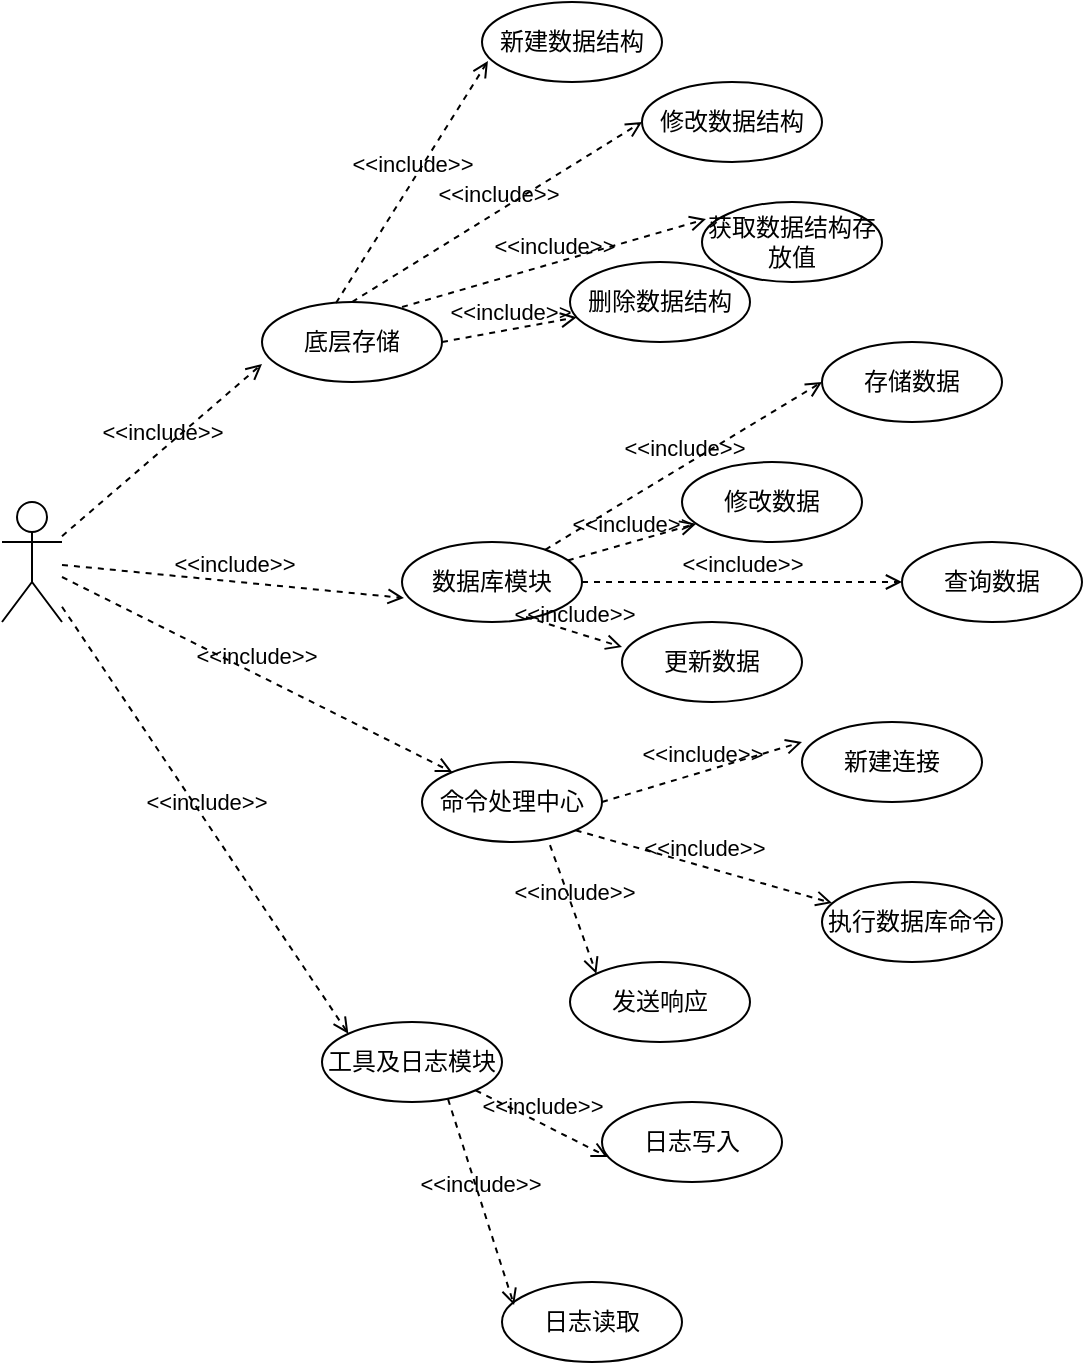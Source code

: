 <mxfile version="21.1.7" type="github">
  <diagram name="第 1 页" id="HJXjO-YpkikD1G_yznTs">
    <mxGraphModel dx="1207" dy="778" grid="0" gridSize="10" guides="1" tooltips="1" connect="1" arrows="1" fold="1" page="1" pageScale="1" pageWidth="827" pageHeight="1169" math="0" shadow="0">
      <root>
        <mxCell id="0" />
        <mxCell id="1" parent="0" />
        <mxCell id="R8kIFwr_YmNAj3nNOSQg-1" value="" style="shape=umlActor;verticalLabelPosition=bottom;verticalAlign=top;html=1;outlineConnect=0;" vertex="1" parent="1">
          <mxGeometry x="40" y="280" width="30" height="60" as="geometry" />
        </mxCell>
        <mxCell id="R8kIFwr_YmNAj3nNOSQg-2" value="底层存储" style="ellipse;whiteSpace=wrap;html=1;" vertex="1" parent="1">
          <mxGeometry x="170" y="180" width="90" height="40" as="geometry" />
        </mxCell>
        <mxCell id="R8kIFwr_YmNAj3nNOSQg-3" value="数据库模块" style="ellipse;whiteSpace=wrap;html=1;" vertex="1" parent="1">
          <mxGeometry x="240" y="300" width="90" height="40" as="geometry" />
        </mxCell>
        <mxCell id="R8kIFwr_YmNAj3nNOSQg-4" value="命令处理中心" style="ellipse;whiteSpace=wrap;html=1;" vertex="1" parent="1">
          <mxGeometry x="250" y="410" width="90" height="40" as="geometry" />
        </mxCell>
        <mxCell id="R8kIFwr_YmNAj3nNOSQg-5" value="工具及日志模块" style="ellipse;whiteSpace=wrap;html=1;" vertex="1" parent="1">
          <mxGeometry x="200" y="540" width="90" height="40" as="geometry" />
        </mxCell>
        <mxCell id="R8kIFwr_YmNAj3nNOSQg-7" value="&amp;lt;&amp;lt;include&amp;gt;&amp;gt;" style="html=1;verticalAlign=bottom;labelBackgroundColor=none;endArrow=open;endFill=0;dashed=1;rounded=0;entryX=0;entryY=0.775;entryDx=0;entryDy=0;entryPerimeter=0;" edge="1" parent="1" source="R8kIFwr_YmNAj3nNOSQg-1" target="R8kIFwr_YmNAj3nNOSQg-2">
          <mxGeometry width="160" relative="1" as="geometry">
            <mxPoint x="100" y="280" as="sourcePoint" />
            <mxPoint x="260" y="280" as="targetPoint" />
          </mxGeometry>
        </mxCell>
        <mxCell id="R8kIFwr_YmNAj3nNOSQg-8" value="&amp;lt;&amp;lt;include&amp;gt;&amp;gt;" style="html=1;verticalAlign=bottom;labelBackgroundColor=none;endArrow=open;endFill=0;dashed=1;rounded=0;entryX=0.011;entryY=0.7;entryDx=0;entryDy=0;entryPerimeter=0;" edge="1" parent="1" source="R8kIFwr_YmNAj3nNOSQg-1" target="R8kIFwr_YmNAj3nNOSQg-3">
          <mxGeometry width="160" relative="1" as="geometry">
            <mxPoint x="80" y="320" as="sourcePoint" />
            <mxPoint x="220" y="320" as="targetPoint" />
          </mxGeometry>
        </mxCell>
        <mxCell id="R8kIFwr_YmNAj3nNOSQg-9" value="&amp;lt;&amp;lt;include&amp;gt;&amp;gt;" style="html=1;verticalAlign=bottom;labelBackgroundColor=none;endArrow=open;endFill=0;dashed=1;rounded=0;" edge="1" parent="1" source="R8kIFwr_YmNAj3nNOSQg-1" target="R8kIFwr_YmNAj3nNOSQg-4">
          <mxGeometry width="160" relative="1" as="geometry">
            <mxPoint x="110" y="370" as="sourcePoint" />
            <mxPoint x="270" y="370" as="targetPoint" />
          </mxGeometry>
        </mxCell>
        <mxCell id="R8kIFwr_YmNAj3nNOSQg-10" value="&amp;lt;&amp;lt;include&amp;gt;&amp;gt;" style="html=1;verticalAlign=bottom;labelBackgroundColor=none;endArrow=open;endFill=0;dashed=1;rounded=0;entryX=0;entryY=0;entryDx=0;entryDy=0;" edge="1" parent="1" source="R8kIFwr_YmNAj3nNOSQg-1" target="R8kIFwr_YmNAj3nNOSQg-5">
          <mxGeometry width="160" relative="1" as="geometry">
            <mxPoint x="-10" y="410" as="sourcePoint" />
            <mxPoint x="150" y="410" as="targetPoint" />
          </mxGeometry>
        </mxCell>
        <mxCell id="R8kIFwr_YmNAj3nNOSQg-11" value="新建数据结构" style="ellipse;whiteSpace=wrap;html=1;" vertex="1" parent="1">
          <mxGeometry x="280" y="30" width="90" height="40" as="geometry" />
        </mxCell>
        <mxCell id="R8kIFwr_YmNAj3nNOSQg-12" value="修改数据结构" style="ellipse;whiteSpace=wrap;html=1;" vertex="1" parent="1">
          <mxGeometry x="360" y="70" width="90" height="40" as="geometry" />
        </mxCell>
        <mxCell id="R8kIFwr_YmNAj3nNOSQg-13" value="获取数据结构存放值" style="ellipse;whiteSpace=wrap;html=1;" vertex="1" parent="1">
          <mxGeometry x="390" y="130" width="90" height="40" as="geometry" />
        </mxCell>
        <mxCell id="R8kIFwr_YmNAj3nNOSQg-14" value="删除数据结构" style="ellipse;whiteSpace=wrap;html=1;" vertex="1" parent="1">
          <mxGeometry x="324" y="160" width="90" height="40" as="geometry" />
        </mxCell>
        <mxCell id="R8kIFwr_YmNAj3nNOSQg-15" value="发送响应" style="ellipse;whiteSpace=wrap;html=1;" vertex="1" parent="1">
          <mxGeometry x="324" y="510" width="90" height="40" as="geometry" />
        </mxCell>
        <mxCell id="R8kIFwr_YmNAj3nNOSQg-16" value="新建连接" style="ellipse;whiteSpace=wrap;html=1;" vertex="1" parent="1">
          <mxGeometry x="440" y="390" width="90" height="40" as="geometry" />
        </mxCell>
        <mxCell id="R8kIFwr_YmNAj3nNOSQg-17" value="日志读取" style="ellipse;whiteSpace=wrap;html=1;" vertex="1" parent="1">
          <mxGeometry x="290" y="670" width="90" height="40" as="geometry" />
        </mxCell>
        <mxCell id="R8kIFwr_YmNAj3nNOSQg-18" value="日志写入" style="ellipse;whiteSpace=wrap;html=1;" vertex="1" parent="1">
          <mxGeometry x="340" y="580" width="90" height="40" as="geometry" />
        </mxCell>
        <mxCell id="R8kIFwr_YmNAj3nNOSQg-23" value="修改数据" style="ellipse;whiteSpace=wrap;html=1;" vertex="1" parent="1">
          <mxGeometry x="380" y="260" width="90" height="40" as="geometry" />
        </mxCell>
        <mxCell id="R8kIFwr_YmNAj3nNOSQg-24" value="存储数据" style="ellipse;whiteSpace=wrap;html=1;" vertex="1" parent="1">
          <mxGeometry x="450" y="200" width="90" height="40" as="geometry" />
        </mxCell>
        <mxCell id="R8kIFwr_YmNAj3nNOSQg-25" value="查询数据" style="ellipse;whiteSpace=wrap;html=1;" vertex="1" parent="1">
          <mxGeometry x="490" y="300" width="90" height="40" as="geometry" />
        </mxCell>
        <mxCell id="R8kIFwr_YmNAj3nNOSQg-26" value="更新数据" style="ellipse;whiteSpace=wrap;html=1;" vertex="1" parent="1">
          <mxGeometry x="350" y="340" width="90" height="40" as="geometry" />
        </mxCell>
        <mxCell id="R8kIFwr_YmNAj3nNOSQg-27" value="执行数据库命令" style="ellipse;whiteSpace=wrap;html=1;" vertex="1" parent="1">
          <mxGeometry x="450" y="470" width="90" height="40" as="geometry" />
        </mxCell>
        <mxCell id="R8kIFwr_YmNAj3nNOSQg-28" value="&amp;lt;&amp;lt;include&amp;gt;&amp;gt;" style="html=1;verticalAlign=bottom;labelBackgroundColor=none;endArrow=open;endFill=0;dashed=1;rounded=0;entryX=0.033;entryY=0.738;entryDx=0;entryDy=0;entryPerimeter=0;exitX=0.411;exitY=0.013;exitDx=0;exitDy=0;exitPerimeter=0;" edge="1" parent="1" source="R8kIFwr_YmNAj3nNOSQg-2" target="R8kIFwr_YmNAj3nNOSQg-11">
          <mxGeometry width="160" relative="1" as="geometry">
            <mxPoint x="90" y="100" as="sourcePoint" />
            <mxPoint x="250" y="100" as="targetPoint" />
          </mxGeometry>
        </mxCell>
        <mxCell id="R8kIFwr_YmNAj3nNOSQg-29" value="&amp;lt;&amp;lt;include&amp;gt;&amp;gt;" style="html=1;verticalAlign=bottom;labelBackgroundColor=none;endArrow=open;endFill=0;dashed=1;rounded=0;entryX=0;entryY=0.5;entryDx=0;entryDy=0;exitX=0.5;exitY=0;exitDx=0;exitDy=0;" edge="1" parent="1" source="R8kIFwr_YmNAj3nNOSQg-2" target="R8kIFwr_YmNAj3nNOSQg-12">
          <mxGeometry width="160" relative="1" as="geometry">
            <mxPoint x="20" y="100" as="sourcePoint" />
            <mxPoint x="180" y="100" as="targetPoint" />
          </mxGeometry>
        </mxCell>
        <mxCell id="R8kIFwr_YmNAj3nNOSQg-30" value="&amp;lt;&amp;lt;include&amp;gt;&amp;gt;" style="html=1;verticalAlign=bottom;labelBackgroundColor=none;endArrow=open;endFill=0;dashed=1;rounded=0;entryX=0.022;entryY=0.213;entryDx=0;entryDy=0;entryPerimeter=0;exitX=0.778;exitY=0.063;exitDx=0;exitDy=0;exitPerimeter=0;" edge="1" parent="1" source="R8kIFwr_YmNAj3nNOSQg-2" target="R8kIFwr_YmNAj3nNOSQg-13">
          <mxGeometry width="160" relative="1" as="geometry">
            <mxPoint x="40" y="110" as="sourcePoint" />
            <mxPoint x="380" y="140" as="targetPoint" />
          </mxGeometry>
        </mxCell>
        <mxCell id="R8kIFwr_YmNAj3nNOSQg-31" value="&amp;lt;&amp;lt;include&amp;gt;&amp;gt;" style="html=1;verticalAlign=bottom;labelBackgroundColor=none;endArrow=open;endFill=0;dashed=1;rounded=0;exitX=1;exitY=0.5;exitDx=0;exitDy=0;" edge="1" parent="1" source="R8kIFwr_YmNAj3nNOSQg-2" target="R8kIFwr_YmNAj3nNOSQg-14">
          <mxGeometry width="160" relative="1" as="geometry">
            <mxPoint x="170" y="240" as="sourcePoint" />
            <mxPoint x="330" y="240" as="targetPoint" />
          </mxGeometry>
        </mxCell>
        <mxCell id="R8kIFwr_YmNAj3nNOSQg-32" value="&amp;lt;&amp;lt;include&amp;gt;&amp;gt;" style="html=1;verticalAlign=bottom;labelBackgroundColor=none;endArrow=open;endFill=0;dashed=1;rounded=0;entryX=0.033;entryY=0.688;entryDx=0;entryDy=0;entryPerimeter=0;exitX=1;exitY=1;exitDx=0;exitDy=0;" edge="1" parent="1" source="R8kIFwr_YmNAj3nNOSQg-5" target="R8kIFwr_YmNAj3nNOSQg-18">
          <mxGeometry width="160" relative="1" as="geometry">
            <mxPoint x="140" y="620" as="sourcePoint" />
            <mxPoint x="300" y="620" as="targetPoint" />
          </mxGeometry>
        </mxCell>
        <mxCell id="R8kIFwr_YmNAj3nNOSQg-33" value="&amp;lt;&amp;lt;include&amp;gt;&amp;gt;" style="html=1;verticalAlign=bottom;labelBackgroundColor=none;endArrow=open;endFill=0;dashed=1;rounded=0;entryX=0.067;entryY=0.288;entryDx=0;entryDy=0;entryPerimeter=0;exitX=0.7;exitY=0.963;exitDx=0;exitDy=0;exitPerimeter=0;" edge="1" parent="1" source="R8kIFwr_YmNAj3nNOSQg-5" target="R8kIFwr_YmNAj3nNOSQg-17">
          <mxGeometry width="160" relative="1" as="geometry">
            <mxPoint x="70" y="600" as="sourcePoint" />
            <mxPoint x="230" y="600" as="targetPoint" />
          </mxGeometry>
        </mxCell>
        <mxCell id="R8kIFwr_YmNAj3nNOSQg-34" value="&amp;lt;&amp;lt;include&amp;gt;&amp;gt;" style="html=1;verticalAlign=bottom;labelBackgroundColor=none;endArrow=open;endFill=0;dashed=1;rounded=0;entryX=0;entryY=0.25;entryDx=0;entryDy=0;entryPerimeter=0;exitX=1;exitY=0.5;exitDx=0;exitDy=0;" edge="1" parent="1" source="R8kIFwr_YmNAj3nNOSQg-4" target="R8kIFwr_YmNAj3nNOSQg-16">
          <mxGeometry width="160" relative="1" as="geometry">
            <mxPoint x="230" y="380" as="sourcePoint" />
            <mxPoint x="390" y="380" as="targetPoint" />
          </mxGeometry>
        </mxCell>
        <mxCell id="R8kIFwr_YmNAj3nNOSQg-35" value="&amp;lt;&amp;lt;include&amp;gt;&amp;gt;" style="html=1;verticalAlign=bottom;labelBackgroundColor=none;endArrow=open;endFill=0;dashed=1;rounded=0;entryX=0.056;entryY=0.263;entryDx=0;entryDy=0;entryPerimeter=0;exitX=1;exitY=1;exitDx=0;exitDy=0;" edge="1" parent="1" source="R8kIFwr_YmNAj3nNOSQg-4" target="R8kIFwr_YmNAj3nNOSQg-27">
          <mxGeometry width="160" relative="1" as="geometry">
            <mxPoint x="220" y="480" as="sourcePoint" />
            <mxPoint x="380" y="480" as="targetPoint" />
          </mxGeometry>
        </mxCell>
        <mxCell id="R8kIFwr_YmNAj3nNOSQg-36" value="&amp;lt;&amp;lt;include&amp;gt;&amp;gt;" style="html=1;verticalAlign=bottom;labelBackgroundColor=none;endArrow=open;endFill=0;dashed=1;rounded=0;entryX=0;entryY=0;entryDx=0;entryDy=0;exitX=0.711;exitY=1.038;exitDx=0;exitDy=0;exitPerimeter=0;" edge="1" parent="1" source="R8kIFwr_YmNAj3nNOSQg-4" target="R8kIFwr_YmNAj3nNOSQg-15">
          <mxGeometry width="160" relative="1" as="geometry">
            <mxPoint x="100" y="520" as="sourcePoint" />
            <mxPoint x="260" y="520" as="targetPoint" />
          </mxGeometry>
        </mxCell>
        <mxCell id="R8kIFwr_YmNAj3nNOSQg-37" value="&amp;lt;&amp;lt;include&amp;gt;&amp;gt;" style="html=1;verticalAlign=bottom;labelBackgroundColor=none;endArrow=open;endFill=0;dashed=1;rounded=0;entryX=0;entryY=0.5;entryDx=0;entryDy=0;" edge="1" parent="1" source="R8kIFwr_YmNAj3nNOSQg-3" target="R8kIFwr_YmNAj3nNOSQg-24">
          <mxGeometry width="160" relative="1" as="geometry">
            <mxPoint x="190" y="260" as="sourcePoint" />
            <mxPoint x="350" y="260" as="targetPoint" />
          </mxGeometry>
        </mxCell>
        <mxCell id="R8kIFwr_YmNAj3nNOSQg-38" value="&amp;lt;&amp;lt;include&amp;gt;&amp;gt;" style="html=1;verticalAlign=bottom;labelBackgroundColor=none;endArrow=open;endFill=0;dashed=1;rounded=0;" edge="1" parent="1" source="R8kIFwr_YmNAj3nNOSQg-3" target="R8kIFwr_YmNAj3nNOSQg-23">
          <mxGeometry width="160" relative="1" as="geometry">
            <mxPoint x="170" y="270" as="sourcePoint" />
            <mxPoint x="330" y="270" as="targetPoint" />
          </mxGeometry>
        </mxCell>
        <mxCell id="R8kIFwr_YmNAj3nNOSQg-39" value="&amp;lt;&amp;lt;include&amp;gt;&amp;gt;" style="html=1;verticalAlign=bottom;labelBackgroundColor=none;endArrow=open;endFill=0;dashed=1;rounded=0;entryX=0;entryY=0.5;entryDx=0;entryDy=0;exitX=1;exitY=0.5;exitDx=0;exitDy=0;" edge="1" parent="1" source="R8kIFwr_YmNAj3nNOSQg-3" target="R8kIFwr_YmNAj3nNOSQg-25">
          <mxGeometry width="160" relative="1" as="geometry">
            <mxPoint x="320" y="330" as="sourcePoint" />
            <mxPoint x="480" y="330" as="targetPoint" />
          </mxGeometry>
        </mxCell>
        <mxCell id="R8kIFwr_YmNAj3nNOSQg-40" value="&amp;lt;&amp;lt;include&amp;gt;&amp;gt;" style="html=1;verticalAlign=bottom;labelBackgroundColor=none;endArrow=open;endFill=0;dashed=1;rounded=0;entryX=0;entryY=0.313;entryDx=0;entryDy=0;entryPerimeter=0;exitX=0.689;exitY=0.938;exitDx=0;exitDy=0;exitPerimeter=0;" edge="1" parent="1" source="R8kIFwr_YmNAj3nNOSQg-3" target="R8kIFwr_YmNAj3nNOSQg-26">
          <mxGeometry width="160" relative="1" as="geometry">
            <mxPoint x="140" y="270" as="sourcePoint" />
            <mxPoint x="300" y="270" as="targetPoint" />
          </mxGeometry>
        </mxCell>
      </root>
    </mxGraphModel>
  </diagram>
</mxfile>
